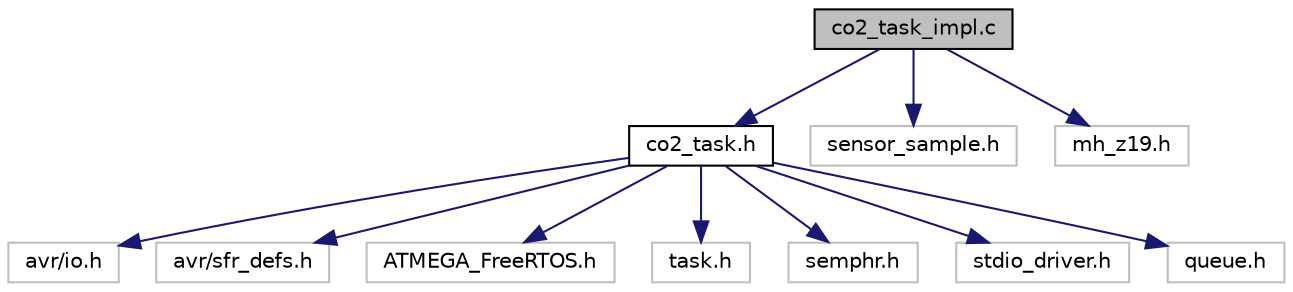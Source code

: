 digraph "co2_task_impl.c"
{
 // LATEX_PDF_SIZE
  edge [fontname="Helvetica",fontsize="10",labelfontname="Helvetica",labelfontsize="10"];
  node [fontname="Helvetica",fontsize="10",shape=record];
  Node0 [label="co2_task_impl.c",height=0.2,width=0.4,color="black", fillcolor="grey75", style="filled", fontcolor="black",tooltip=" "];
  Node0 -> Node1 [color="midnightblue",fontsize="10",style="solid"];
  Node1 [label="co2_task.h",height=0.2,width=0.4,color="black", fillcolor="white", style="filled",URL="$co2__task_8h.html",tooltip=" "];
  Node1 -> Node2 [color="midnightblue",fontsize="10",style="solid"];
  Node2 [label="avr/io.h",height=0.2,width=0.4,color="grey75", fillcolor="white", style="filled",tooltip=" "];
  Node1 -> Node3 [color="midnightblue",fontsize="10",style="solid"];
  Node3 [label="avr/sfr_defs.h",height=0.2,width=0.4,color="grey75", fillcolor="white", style="filled",tooltip=" "];
  Node1 -> Node4 [color="midnightblue",fontsize="10",style="solid"];
  Node4 [label="ATMEGA_FreeRTOS.h",height=0.2,width=0.4,color="grey75", fillcolor="white", style="filled",tooltip=" "];
  Node1 -> Node5 [color="midnightblue",fontsize="10",style="solid"];
  Node5 [label="task.h",height=0.2,width=0.4,color="grey75", fillcolor="white", style="filled",tooltip=" "];
  Node1 -> Node6 [color="midnightblue",fontsize="10",style="solid"];
  Node6 [label="semphr.h",height=0.2,width=0.4,color="grey75", fillcolor="white", style="filled",tooltip=" "];
  Node1 -> Node7 [color="midnightblue",fontsize="10",style="solid"];
  Node7 [label="stdio_driver.h",height=0.2,width=0.4,color="grey75", fillcolor="white", style="filled",tooltip=" "];
  Node1 -> Node8 [color="midnightblue",fontsize="10",style="solid"];
  Node8 [label="queue.h",height=0.2,width=0.4,color="grey75", fillcolor="white", style="filled",tooltip=" "];
  Node0 -> Node9 [color="midnightblue",fontsize="10",style="solid"];
  Node9 [label="sensor_sample.h",height=0.2,width=0.4,color="grey75", fillcolor="white", style="filled",tooltip=" "];
  Node0 -> Node10 [color="midnightblue",fontsize="10",style="solid"];
  Node10 [label="mh_z19.h",height=0.2,width=0.4,color="grey75", fillcolor="white", style="filled",tooltip=" "];
}

